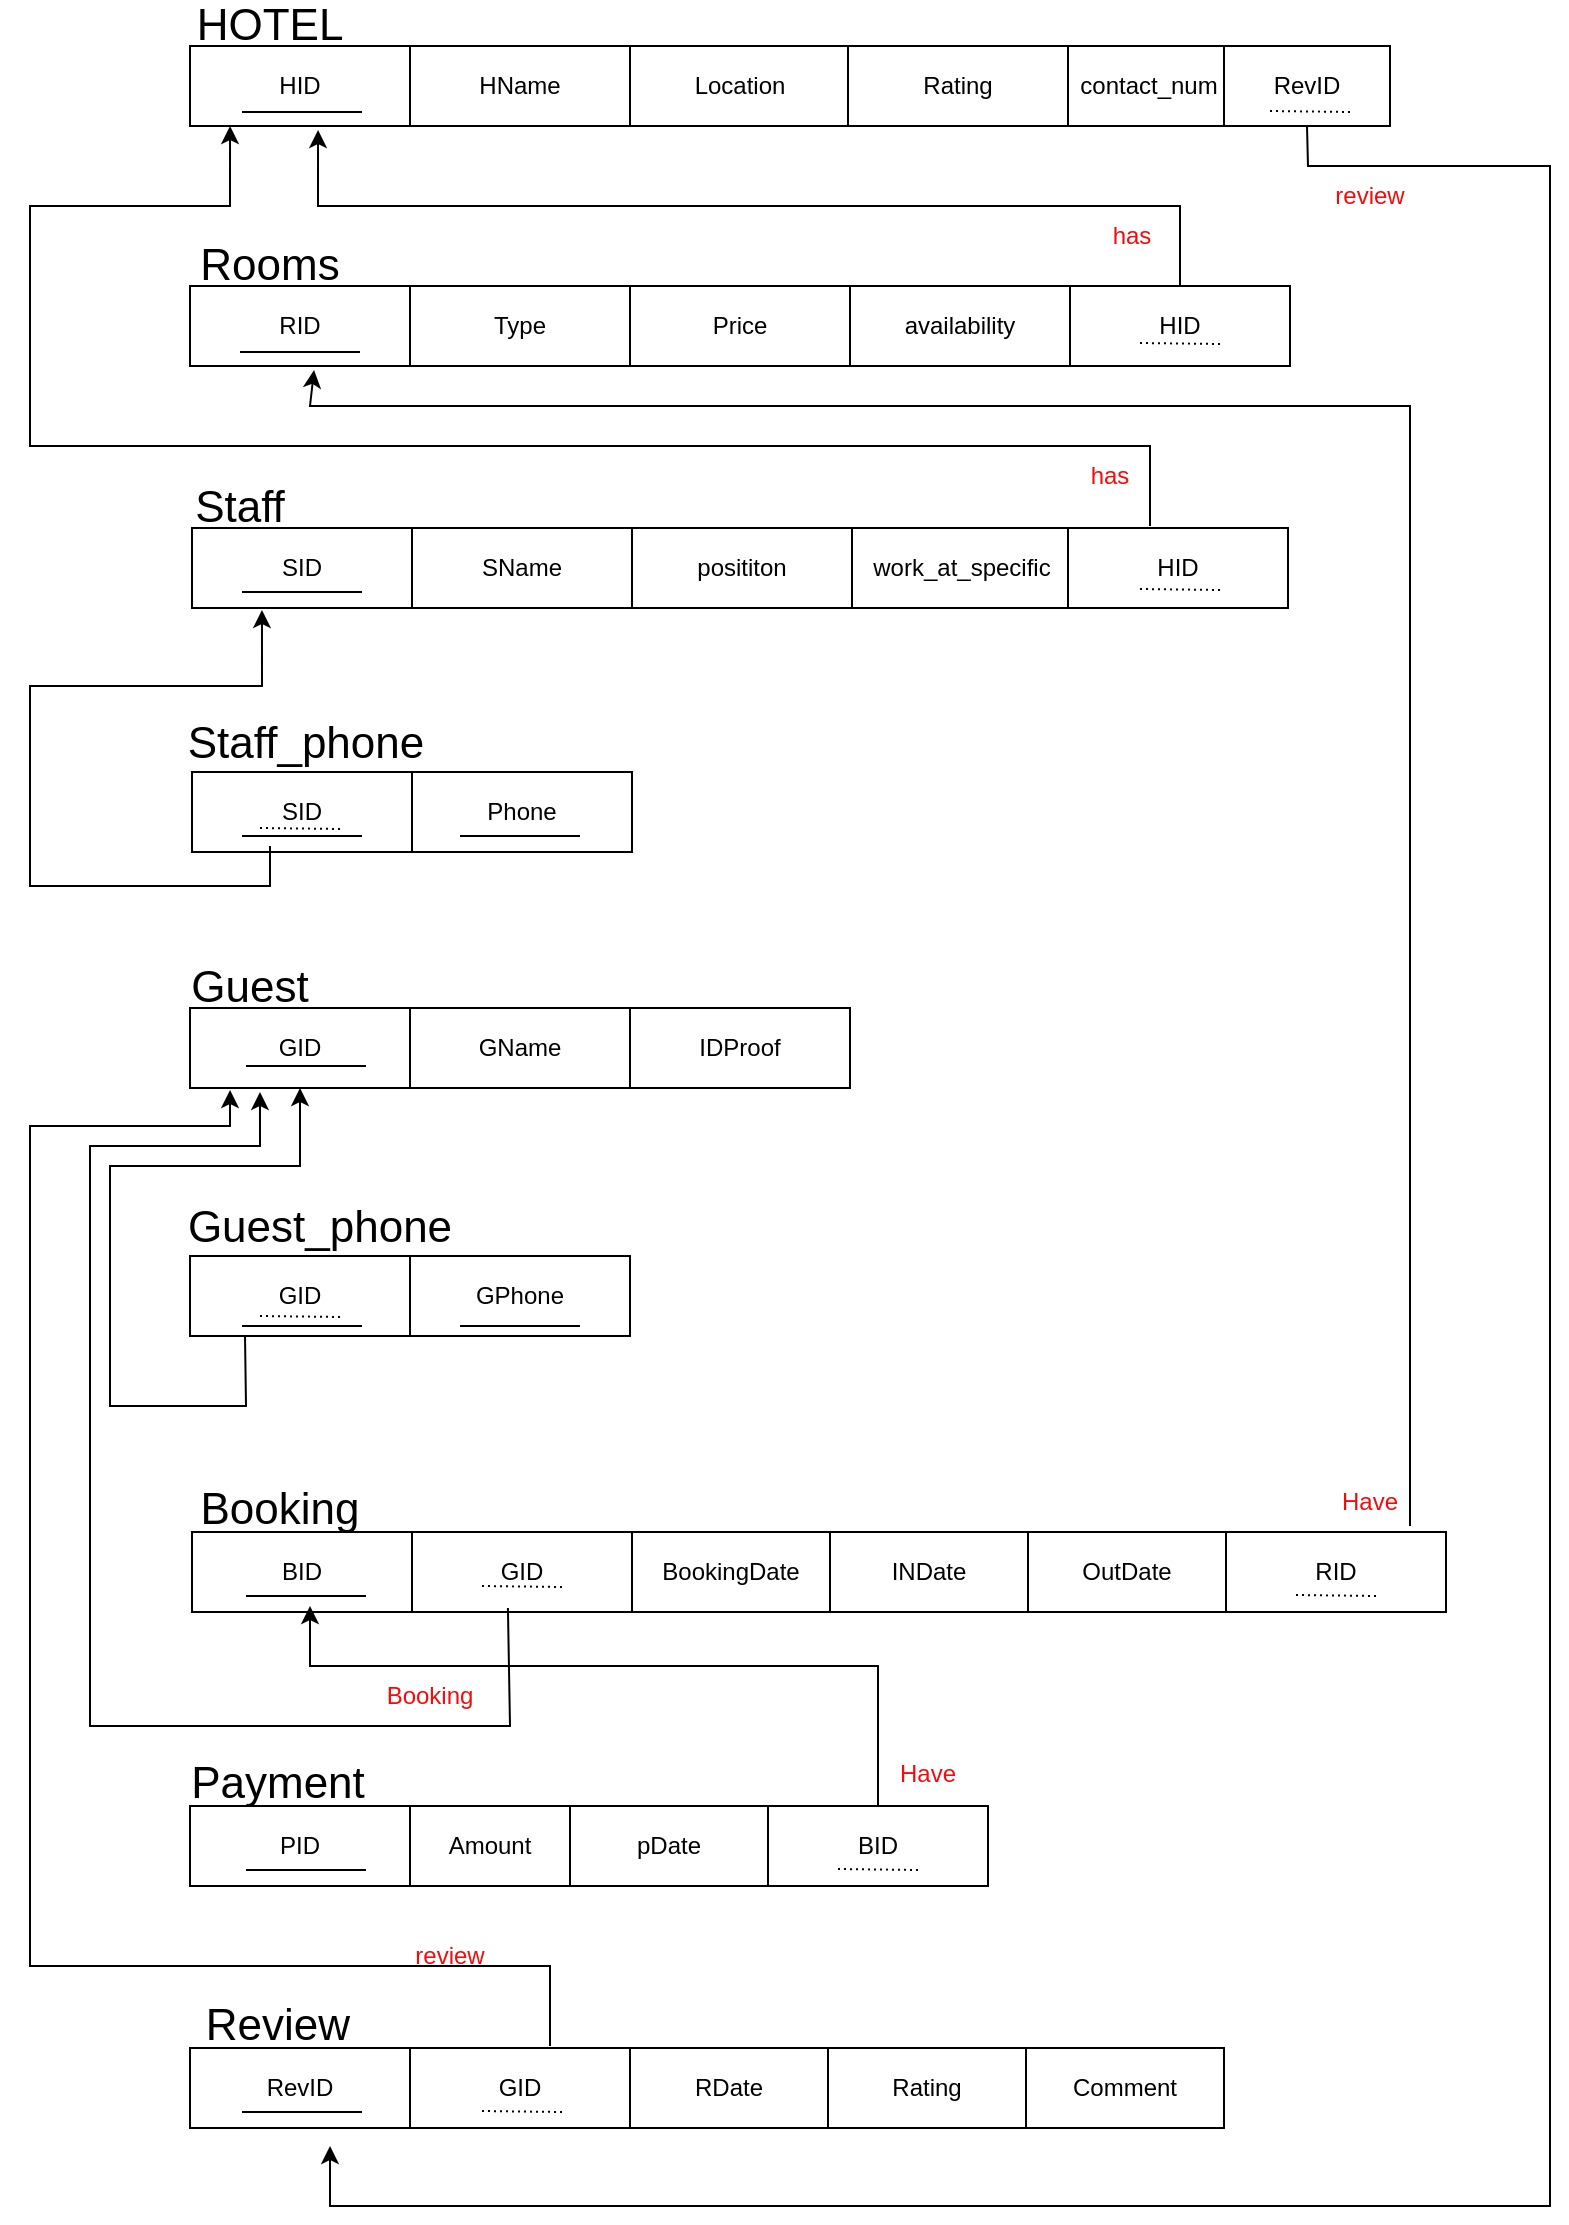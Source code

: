 <mxfile version="24.8.3">
  <diagram name="Page-1" id="YfJ0ZVoNLYwd-vBZIwG5">
    <mxGraphModel dx="1314" dy="766" grid="1" gridSize="10" guides="1" tooltips="1" connect="1" arrows="1" fold="1" page="1" pageScale="1" pageWidth="850" pageHeight="1100" math="0" shadow="0">
      <root>
        <mxCell id="0" />
        <mxCell id="1" parent="0" />
        <mxCell id="ApByVtTv0u2YpeSsVekr-3" value="&lt;font style=&quot;font-size: 22px;&quot;&gt;HOTEL&lt;/font&gt;" style="text;html=1;align=center;verticalAlign=middle;whiteSpace=wrap;rounded=0;" vertex="1" parent="1">
          <mxGeometry x="50" y="20" width="60" height="20" as="geometry" />
        </mxCell>
        <mxCell id="ApByVtTv0u2YpeSsVekr-4" value="" style="rounded=0;whiteSpace=wrap;html=1;" vertex="1" parent="1">
          <mxGeometry x="40" y="40" width="600" height="40" as="geometry" />
        </mxCell>
        <mxCell id="ApByVtTv0u2YpeSsVekr-5" value="HID" style="rounded=0;whiteSpace=wrap;html=1;" vertex="1" parent="1">
          <mxGeometry x="40" y="40" width="110" height="40" as="geometry" />
        </mxCell>
        <mxCell id="ApByVtTv0u2YpeSsVekr-6" value="HName" style="rounded=0;whiteSpace=wrap;html=1;" vertex="1" parent="1">
          <mxGeometry x="150" y="40" width="110" height="40" as="geometry" />
        </mxCell>
        <mxCell id="ApByVtTv0u2YpeSsVekr-7" value="Location" style="rounded=0;whiteSpace=wrap;html=1;" vertex="1" parent="1">
          <mxGeometry x="260" y="40" width="110" height="40" as="geometry" />
        </mxCell>
        <mxCell id="ApByVtTv0u2YpeSsVekr-8" value="Rating" style="rounded=0;whiteSpace=wrap;html=1;" vertex="1" parent="1">
          <mxGeometry x="369" y="40" width="110" height="40" as="geometry" />
        </mxCell>
        <mxCell id="ApByVtTv0u2YpeSsVekr-10" value="" style="rounded=0;whiteSpace=wrap;html=1;" vertex="1" parent="1">
          <mxGeometry x="40" y="160" width="430" height="40" as="geometry" />
        </mxCell>
        <mxCell id="ApByVtTv0u2YpeSsVekr-11" value="RID" style="rounded=0;whiteSpace=wrap;html=1;" vertex="1" parent="1">
          <mxGeometry x="40" y="160" width="110" height="40" as="geometry" />
        </mxCell>
        <mxCell id="ApByVtTv0u2YpeSsVekr-12" value="Type" style="rounded=0;whiteSpace=wrap;html=1;" vertex="1" parent="1">
          <mxGeometry x="150" y="160" width="110" height="40" as="geometry" />
        </mxCell>
        <mxCell id="ApByVtTv0u2YpeSsVekr-13" value="Price" style="rounded=0;whiteSpace=wrap;html=1;" vertex="1" parent="1">
          <mxGeometry x="260" y="160" width="110" height="40" as="geometry" />
        </mxCell>
        <mxCell id="ApByVtTv0u2YpeSsVekr-14" value="availability" style="rounded=0;whiteSpace=wrap;html=1;" vertex="1" parent="1">
          <mxGeometry x="370" y="160" width="110" height="40" as="geometry" />
        </mxCell>
        <mxCell id="ApByVtTv0u2YpeSsVekr-15" value="&lt;span style=&quot;font-size: 22px;&quot;&gt;Rooms&lt;/span&gt;" style="text;html=1;align=center;verticalAlign=middle;whiteSpace=wrap;rounded=0;" vertex="1" parent="1">
          <mxGeometry x="-40" y="140" width="240" height="20" as="geometry" />
        </mxCell>
        <mxCell id="ApByVtTv0u2YpeSsVekr-20" value="contact_num" style="rounded=0;whiteSpace=wrap;html=1;" vertex="1" parent="1">
          <mxGeometry x="479" y="40" width="81" height="40" as="geometry" />
        </mxCell>
        <mxCell id="ApByVtTv0u2YpeSsVekr-21" value="" style="rounded=0;whiteSpace=wrap;html=1;" vertex="1" parent="1">
          <mxGeometry x="41" y="281" width="430" height="40" as="geometry" />
        </mxCell>
        <mxCell id="ApByVtTv0u2YpeSsVekr-22" value="SID" style="rounded=0;whiteSpace=wrap;html=1;" vertex="1" parent="1">
          <mxGeometry x="41" y="281" width="110" height="40" as="geometry" />
        </mxCell>
        <mxCell id="ApByVtTv0u2YpeSsVekr-23" value="SName" style="rounded=0;whiteSpace=wrap;html=1;" vertex="1" parent="1">
          <mxGeometry x="151" y="281" width="110" height="40" as="geometry" />
        </mxCell>
        <mxCell id="ApByVtTv0u2YpeSsVekr-24" value="posititon" style="rounded=0;whiteSpace=wrap;html=1;" vertex="1" parent="1">
          <mxGeometry x="261" y="281" width="110" height="40" as="geometry" />
        </mxCell>
        <mxCell id="ApByVtTv0u2YpeSsVekr-25" value="work_at_specific" style="rounded=0;whiteSpace=wrap;html=1;" vertex="1" parent="1">
          <mxGeometry x="371" y="281" width="110" height="40" as="geometry" />
        </mxCell>
        <mxCell id="ApByVtTv0u2YpeSsVekr-26" value="&lt;span style=&quot;font-size: 22px;&quot;&gt;Staff&lt;/span&gt;" style="text;html=1;align=center;verticalAlign=middle;whiteSpace=wrap;rounded=0;" vertex="1" parent="1">
          <mxGeometry x="-55" y="261" width="240" height="20" as="geometry" />
        </mxCell>
        <mxCell id="ApByVtTv0u2YpeSsVekr-33" value="" style="rounded=0;whiteSpace=wrap;html=1;" vertex="1" parent="1">
          <mxGeometry x="41" y="403" width="209" height="40" as="geometry" />
        </mxCell>
        <mxCell id="ApByVtTv0u2YpeSsVekr-34" value="SID" style="rounded=0;whiteSpace=wrap;html=1;" vertex="1" parent="1">
          <mxGeometry x="41" y="403" width="110" height="40" as="geometry" />
        </mxCell>
        <mxCell id="ApByVtTv0u2YpeSsVekr-35" value="Phone" style="rounded=0;whiteSpace=wrap;html=1;" vertex="1" parent="1">
          <mxGeometry x="151" y="403" width="110" height="40" as="geometry" />
        </mxCell>
        <mxCell id="ApByVtTv0u2YpeSsVekr-37" value="&lt;span style=&quot;font-size: 22px;&quot;&gt;Staff_phone&lt;/span&gt;" style="text;html=1;align=center;verticalAlign=middle;whiteSpace=wrap;rounded=0;" vertex="1" parent="1">
          <mxGeometry x="-22" y="379" width="240" height="20" as="geometry" />
        </mxCell>
        <mxCell id="ApByVtTv0u2YpeSsVekr-38" value="" style="rounded=0;whiteSpace=wrap;html=1;" vertex="1" parent="1">
          <mxGeometry x="40" y="521" width="330" height="40" as="geometry" />
        </mxCell>
        <mxCell id="ApByVtTv0u2YpeSsVekr-39" value="GID" style="rounded=0;whiteSpace=wrap;html=1;" vertex="1" parent="1">
          <mxGeometry x="40" y="521" width="110" height="40" as="geometry" />
        </mxCell>
        <mxCell id="ApByVtTv0u2YpeSsVekr-40" value="GName" style="rounded=0;whiteSpace=wrap;html=1;" vertex="1" parent="1">
          <mxGeometry x="150" y="521" width="110" height="40" as="geometry" />
        </mxCell>
        <mxCell id="ApByVtTv0u2YpeSsVekr-41" value="IDProof" style="rounded=0;whiteSpace=wrap;html=1;" vertex="1" parent="1">
          <mxGeometry x="260" y="521" width="110" height="40" as="geometry" />
        </mxCell>
        <mxCell id="ApByVtTv0u2YpeSsVekr-43" value="&lt;span style=&quot;font-size: 22px;&quot;&gt;Guest&lt;/span&gt;" style="text;html=1;align=center;verticalAlign=middle;whiteSpace=wrap;rounded=0;" vertex="1" parent="1">
          <mxGeometry x="-50" y="501" width="240" height="20" as="geometry" />
        </mxCell>
        <mxCell id="ApByVtTv0u2YpeSsVekr-44" value="" style="rounded=0;whiteSpace=wrap;html=1;" vertex="1" parent="1">
          <mxGeometry x="40" y="645" width="209" height="40" as="geometry" />
        </mxCell>
        <mxCell id="ApByVtTv0u2YpeSsVekr-45" value="GID" style="rounded=0;whiteSpace=wrap;html=1;" vertex="1" parent="1">
          <mxGeometry x="40" y="645" width="110" height="40" as="geometry" />
        </mxCell>
        <mxCell id="ApByVtTv0u2YpeSsVekr-46" value="GPhone" style="rounded=0;whiteSpace=wrap;html=1;" vertex="1" parent="1">
          <mxGeometry x="150" y="645" width="110" height="40" as="geometry" />
        </mxCell>
        <mxCell id="ApByVtTv0u2YpeSsVekr-47" value="&lt;span style=&quot;font-size: 22px;&quot;&gt;Guest_phone&lt;/span&gt;" style="text;html=1;align=center;verticalAlign=middle;whiteSpace=wrap;rounded=0;" vertex="1" parent="1">
          <mxGeometry x="-15" y="621" width="240" height="20" as="geometry" />
        </mxCell>
        <mxCell id="ApByVtTv0u2YpeSsVekr-48" value="" style="rounded=0;whiteSpace=wrap;html=1;" vertex="1" parent="1">
          <mxGeometry x="41" y="783" width="509" height="40" as="geometry" />
        </mxCell>
        <mxCell id="ApByVtTv0u2YpeSsVekr-49" value="BID" style="rounded=0;whiteSpace=wrap;html=1;" vertex="1" parent="1">
          <mxGeometry x="41" y="783" width="110" height="40" as="geometry" />
        </mxCell>
        <mxCell id="ApByVtTv0u2YpeSsVekr-50" value="GID" style="rounded=0;whiteSpace=wrap;html=1;" vertex="1" parent="1">
          <mxGeometry x="151" y="783" width="110" height="40" as="geometry" />
        </mxCell>
        <mxCell id="ApByVtTv0u2YpeSsVekr-51" value="BookingDate" style="rounded=0;whiteSpace=wrap;html=1;" vertex="1" parent="1">
          <mxGeometry x="261" y="783" width="99" height="40" as="geometry" />
        </mxCell>
        <mxCell id="ApByVtTv0u2YpeSsVekr-52" value="&lt;span style=&quot;font-size: 22px;&quot;&gt;Booking&lt;/span&gt;" style="text;html=1;align=center;verticalAlign=middle;whiteSpace=wrap;rounded=0;" vertex="1" parent="1">
          <mxGeometry x="-35" y="762" width="240" height="20" as="geometry" />
        </mxCell>
        <mxCell id="ApByVtTv0u2YpeSsVekr-53" value="INDate" style="rounded=0;whiteSpace=wrap;html=1;" vertex="1" parent="1">
          <mxGeometry x="360" y="783" width="99" height="40" as="geometry" />
        </mxCell>
        <mxCell id="ApByVtTv0u2YpeSsVekr-54" value="OutDate" style="rounded=0;whiteSpace=wrap;html=1;" vertex="1" parent="1">
          <mxGeometry x="459" y="783" width="99" height="40" as="geometry" />
        </mxCell>
        <mxCell id="ApByVtTv0u2YpeSsVekr-55" value="" style="rounded=0;whiteSpace=wrap;html=1;" vertex="1" parent="1">
          <mxGeometry x="40" y="920" width="280" height="40" as="geometry" />
        </mxCell>
        <mxCell id="ApByVtTv0u2YpeSsVekr-56" value="PID" style="rounded=0;whiteSpace=wrap;html=1;" vertex="1" parent="1">
          <mxGeometry x="40" y="920" width="110" height="40" as="geometry" />
        </mxCell>
        <mxCell id="ApByVtTv0u2YpeSsVekr-58" value="Amount" style="rounded=0;whiteSpace=wrap;html=1;" vertex="1" parent="1">
          <mxGeometry x="150" y="920" width="80" height="40" as="geometry" />
        </mxCell>
        <mxCell id="ApByVtTv0u2YpeSsVekr-59" value="&lt;span style=&quot;font-size: 22px;&quot;&gt;Payment&lt;/span&gt;" style="text;html=1;align=center;verticalAlign=middle;whiteSpace=wrap;rounded=0;" vertex="1" parent="1">
          <mxGeometry x="-36" y="899" width="240" height="20" as="geometry" />
        </mxCell>
        <mxCell id="ApByVtTv0u2YpeSsVekr-60" value="pDate" style="rounded=0;whiteSpace=wrap;html=1;" vertex="1" parent="1">
          <mxGeometry x="230" y="920" width="99" height="40" as="geometry" />
        </mxCell>
        <mxCell id="ApByVtTv0u2YpeSsVekr-62" value="" style="rounded=0;whiteSpace=wrap;html=1;" vertex="1" parent="1">
          <mxGeometry x="40" y="1041" width="509" height="40" as="geometry" />
        </mxCell>
        <mxCell id="ApByVtTv0u2YpeSsVekr-63" value="RevID" style="rounded=0;whiteSpace=wrap;html=1;" vertex="1" parent="1">
          <mxGeometry x="40" y="1041" width="110" height="40" as="geometry" />
        </mxCell>
        <mxCell id="ApByVtTv0u2YpeSsVekr-64" value="GID" style="rounded=0;whiteSpace=wrap;html=1;" vertex="1" parent="1">
          <mxGeometry x="150" y="1041" width="110" height="40" as="geometry" />
        </mxCell>
        <mxCell id="ApByVtTv0u2YpeSsVekr-65" value="RDate" style="rounded=0;whiteSpace=wrap;html=1;" vertex="1" parent="1">
          <mxGeometry x="260" y="1041" width="99" height="40" as="geometry" />
        </mxCell>
        <mxCell id="ApByVtTv0u2YpeSsVekr-66" value="&lt;span style=&quot;font-size: 22px;&quot;&gt;Review&lt;/span&gt;" style="text;html=1;align=center;verticalAlign=middle;whiteSpace=wrap;rounded=0;" vertex="1" parent="1">
          <mxGeometry x="-36" y="1020" width="240" height="20" as="geometry" />
        </mxCell>
        <mxCell id="ApByVtTv0u2YpeSsVekr-67" value="Rating" style="rounded=0;whiteSpace=wrap;html=1;" vertex="1" parent="1">
          <mxGeometry x="359" y="1041" width="99" height="40" as="geometry" />
        </mxCell>
        <mxCell id="ApByVtTv0u2YpeSsVekr-68" value="Comment" style="rounded=0;whiteSpace=wrap;html=1;" vertex="1" parent="1">
          <mxGeometry x="458" y="1041" width="99" height="40" as="geometry" />
        </mxCell>
        <mxCell id="ApByVtTv0u2YpeSsVekr-70" value="" style="line;strokeWidth=1;rotatable=0;dashed=0;labelPosition=right;align=left;verticalAlign=middle;spacingTop=0;spacingLeft=6;points=[];portConstraint=eastwest;" vertex="1" parent="1">
          <mxGeometry x="66" y="68" width="60" height="10" as="geometry" />
        </mxCell>
        <mxCell id="ApByVtTv0u2YpeSsVekr-71" value="" style="line;strokeWidth=1;rotatable=0;dashed=0;labelPosition=right;align=left;verticalAlign=middle;spacingTop=0;spacingLeft=6;points=[];portConstraint=eastwest;" vertex="1" parent="1">
          <mxGeometry x="65" y="188" width="60" height="10" as="geometry" />
        </mxCell>
        <mxCell id="ApByVtTv0u2YpeSsVekr-72" value="" style="line;strokeWidth=1;rotatable=0;dashed=0;labelPosition=right;align=left;verticalAlign=middle;spacingTop=0;spacingLeft=6;points=[];portConstraint=eastwest;" vertex="1" parent="1">
          <mxGeometry x="66" y="308" width="60" height="10" as="geometry" />
        </mxCell>
        <mxCell id="ApByVtTv0u2YpeSsVekr-73" value="" style="line;strokeWidth=1;rotatable=0;dashed=0;labelPosition=right;align=left;verticalAlign=middle;spacingTop=0;spacingLeft=6;points=[];portConstraint=eastwest;" vertex="1" parent="1">
          <mxGeometry x="66" y="430" width="60" height="10" as="geometry" />
        </mxCell>
        <mxCell id="ApByVtTv0u2YpeSsVekr-74" value="" style="line;strokeWidth=1;rotatable=0;dashed=0;labelPosition=right;align=left;verticalAlign=middle;spacingTop=0;spacingLeft=6;points=[];portConstraint=eastwest;" vertex="1" parent="1">
          <mxGeometry x="175" y="430" width="60" height="10" as="geometry" />
        </mxCell>
        <mxCell id="ApByVtTv0u2YpeSsVekr-75" value="" style="endArrow=none;html=1;rounded=0;dashed=1;dashPattern=1 2;" edge="1" parent="1">
          <mxGeometry relative="1" as="geometry">
            <mxPoint x="75" y="431" as="sourcePoint" />
            <mxPoint x="115" y="431.5" as="targetPoint" />
          </mxGeometry>
        </mxCell>
        <mxCell id="ApByVtTv0u2YpeSsVekr-77" value="" style="line;strokeWidth=1;rotatable=0;dashed=0;labelPosition=right;align=left;verticalAlign=middle;spacingTop=0;spacingLeft=6;points=[];portConstraint=eastwest;" vertex="1" parent="1">
          <mxGeometry x="68" y="545" width="60" height="10" as="geometry" />
        </mxCell>
        <mxCell id="ApByVtTv0u2YpeSsVekr-78" value="" style="line;strokeWidth=1;rotatable=0;dashed=0;labelPosition=right;align=left;verticalAlign=middle;spacingTop=0;spacingLeft=6;points=[];portConstraint=eastwest;" vertex="1" parent="1">
          <mxGeometry x="66" y="675" width="60" height="10" as="geometry" />
        </mxCell>
        <mxCell id="ApByVtTv0u2YpeSsVekr-79" value="" style="line;strokeWidth=1;rotatable=0;dashed=0;labelPosition=right;align=left;verticalAlign=middle;spacingTop=0;spacingLeft=6;points=[];portConstraint=eastwest;" vertex="1" parent="1">
          <mxGeometry x="175" y="675" width="60" height="10" as="geometry" />
        </mxCell>
        <mxCell id="ApByVtTv0u2YpeSsVekr-80" value="" style="line;strokeWidth=1;rotatable=0;dashed=0;labelPosition=right;align=left;verticalAlign=middle;spacingTop=0;spacingLeft=6;points=[];portConstraint=eastwest;" vertex="1" parent="1">
          <mxGeometry x="68" y="810" width="60" height="10" as="geometry" />
        </mxCell>
        <mxCell id="ApByVtTv0u2YpeSsVekr-81" value="" style="line;strokeWidth=1;rotatable=0;dashed=0;labelPosition=right;align=left;verticalAlign=middle;spacingTop=0;spacingLeft=6;points=[];portConstraint=eastwest;" vertex="1" parent="1">
          <mxGeometry x="68" y="947" width="60" height="10" as="geometry" />
        </mxCell>
        <mxCell id="ApByVtTv0u2YpeSsVekr-82" value="" style="line;strokeWidth=1;rotatable=0;dashed=0;labelPosition=right;align=left;verticalAlign=middle;spacingTop=0;spacingLeft=6;points=[];portConstraint=eastwest;" vertex="1" parent="1">
          <mxGeometry x="66" y="1068" width="60" height="10" as="geometry" />
        </mxCell>
        <mxCell id="ApByVtTv0u2YpeSsVekr-83" value="" style="endArrow=none;html=1;rounded=0;dashed=1;dashPattern=1 2;" edge="1" parent="1">
          <mxGeometry relative="1" as="geometry">
            <mxPoint x="75" y="675" as="sourcePoint" />
            <mxPoint x="115" y="675.5" as="targetPoint" />
          </mxGeometry>
        </mxCell>
        <mxCell id="ApByVtTv0u2YpeSsVekr-84" value="" style="endArrow=none;html=1;rounded=0;dashed=1;dashPattern=1 2;" edge="1" parent="1">
          <mxGeometry relative="1" as="geometry">
            <mxPoint x="186" y="810" as="sourcePoint" />
            <mxPoint x="226" y="810.5" as="targetPoint" />
          </mxGeometry>
        </mxCell>
        <mxCell id="ApByVtTv0u2YpeSsVekr-86" value="" style="endArrow=none;html=1;rounded=0;dashed=1;dashPattern=1 2;" edge="1" parent="1">
          <mxGeometry relative="1" as="geometry">
            <mxPoint x="186" y="1072.5" as="sourcePoint" />
            <mxPoint x="226" y="1073" as="targetPoint" />
          </mxGeometry>
        </mxCell>
        <mxCell id="ApByVtTv0u2YpeSsVekr-87" value="" style="endArrow=classic;html=1;rounded=0;entryX=0.318;entryY=1.025;entryDx=0;entryDy=0;entryPerimeter=0;" edge="1" parent="1" target="ApByVtTv0u2YpeSsVekr-22">
          <mxGeometry width="50" height="50" relative="1" as="geometry">
            <mxPoint x="80" y="440" as="sourcePoint" />
            <mxPoint x="160" y="360" as="targetPoint" />
            <Array as="points">
              <mxPoint x="80" y="460" />
              <mxPoint x="-40" y="460" />
              <mxPoint x="-40" y="360" />
              <mxPoint x="76" y="360" />
            </Array>
          </mxGeometry>
        </mxCell>
        <mxCell id="ApByVtTv0u2YpeSsVekr-88" value="" style="endArrow=classic;html=1;rounded=0;exitX=0.25;exitY=1;exitDx=0;exitDy=0;entryX=0.5;entryY=1;entryDx=0;entryDy=0;" edge="1" parent="1" source="ApByVtTv0u2YpeSsVekr-45" target="ApByVtTv0u2YpeSsVekr-39">
          <mxGeometry width="50" height="50" relative="1" as="geometry">
            <mxPoint x="120" y="720" as="sourcePoint" />
            <mxPoint x="140" y="600" as="targetPoint" />
            <Array as="points">
              <mxPoint x="68" y="720" />
              <mxPoint y="720" />
              <mxPoint y="600" />
              <mxPoint x="95" y="600" />
            </Array>
          </mxGeometry>
        </mxCell>
        <mxCell id="ApByVtTv0u2YpeSsVekr-89" value="" style="endArrow=classic;html=1;rounded=0;exitX=0.436;exitY=0.95;exitDx=0;exitDy=0;exitPerimeter=0;entryX=0.318;entryY=1.05;entryDx=0;entryDy=0;entryPerimeter=0;" edge="1" parent="1" source="ApByVtTv0u2YpeSsVekr-50" target="ApByVtTv0u2YpeSsVekr-39">
          <mxGeometry width="50" height="50" relative="1" as="geometry">
            <mxPoint x="220" y="880" as="sourcePoint" />
            <mxPoint x="130" y="690" as="targetPoint" />
            <Array as="points">
              <mxPoint x="200" y="880" />
              <mxPoint x="-10" y="880" />
              <mxPoint x="-10" y="750" />
              <mxPoint x="-10" y="590" />
              <mxPoint x="75" y="590" />
            </Array>
          </mxGeometry>
        </mxCell>
        <mxCell id="ApByVtTv0u2YpeSsVekr-91" value="" style="endArrow=classic;html=1;rounded=0;entryX=0.182;entryY=1.025;entryDx=0;entryDy=0;entryPerimeter=0;" edge="1" parent="1" target="ApByVtTv0u2YpeSsVekr-39">
          <mxGeometry width="50" height="50" relative="1" as="geometry">
            <mxPoint x="220" y="1040" as="sourcePoint" />
            <mxPoint x="68" y="570" as="targetPoint" />
            <Array as="points">
              <mxPoint x="220" y="1000" />
              <mxPoint x="-40" y="1000" />
              <mxPoint x="-40" y="720" />
              <mxPoint x="-40" y="580" />
              <mxPoint x="60" y="580" />
            </Array>
          </mxGeometry>
        </mxCell>
        <mxCell id="ApByVtTv0u2YpeSsVekr-93" value="&lt;font color=&quot;#f20d0d&quot;&gt;Booking&lt;/font&gt;" style="text;html=1;align=center;verticalAlign=middle;whiteSpace=wrap;rounded=0;" vertex="1" parent="1">
          <mxGeometry x="130" y="850" width="60" height="30" as="geometry" />
        </mxCell>
        <mxCell id="ApByVtTv0u2YpeSsVekr-95" value="&lt;font color=&quot;#f20d0d&quot;&gt;review&lt;/font&gt;" style="text;html=1;align=center;verticalAlign=middle;whiteSpace=wrap;rounded=0;" vertex="1" parent="1">
          <mxGeometry x="140" y="980" width="60" height="30" as="geometry" />
        </mxCell>
        <mxCell id="ApByVtTv0u2YpeSsVekr-96" value="RevID" style="rounded=0;whiteSpace=wrap;html=1;" vertex="1" parent="1">
          <mxGeometry x="557" y="40" width="83" height="40" as="geometry" />
        </mxCell>
        <mxCell id="ApByVtTv0u2YpeSsVekr-97" value="" style="endArrow=none;html=1;rounded=0;dashed=1;dashPattern=1 2;" edge="1" parent="1">
          <mxGeometry relative="1" as="geometry">
            <mxPoint x="580" y="72.5" as="sourcePoint" />
            <mxPoint x="620" y="73" as="targetPoint" />
          </mxGeometry>
        </mxCell>
        <mxCell id="ApByVtTv0u2YpeSsVekr-98" value="" style="endArrow=classic;html=1;rounded=0;exitX=0.5;exitY=1;exitDx=0;exitDy=0;" edge="1" parent="1" source="ApByVtTv0u2YpeSsVekr-96">
          <mxGeometry width="50" height="50" relative="1" as="geometry">
            <mxPoint x="120" y="600" as="sourcePoint" />
            <mxPoint x="110" y="1090" as="targetPoint" />
            <Array as="points">
              <mxPoint x="599" y="100" />
              <mxPoint x="720" y="100" />
              <mxPoint x="720" y="600" />
              <mxPoint x="720" y="760" />
              <mxPoint x="720" y="1120" />
              <mxPoint x="110" y="1120" />
            </Array>
          </mxGeometry>
        </mxCell>
        <mxCell id="ApByVtTv0u2YpeSsVekr-99" value="&lt;font color=&quot;#f20d0d&quot;&gt;review&lt;/font&gt;" style="text;html=1;align=center;verticalAlign=middle;whiteSpace=wrap;rounded=0;" vertex="1" parent="1">
          <mxGeometry x="600" y="100" width="60" height="30" as="geometry" />
        </mxCell>
        <mxCell id="ApByVtTv0u2YpeSsVekr-101" value="HID" style="rounded=0;whiteSpace=wrap;html=1;" vertex="1" parent="1">
          <mxGeometry x="480" y="160" width="110" height="40" as="geometry" />
        </mxCell>
        <mxCell id="ApByVtTv0u2YpeSsVekr-102" value="" style="endArrow=none;html=1;rounded=0;dashed=1;dashPattern=1 2;" edge="1" parent="1">
          <mxGeometry relative="1" as="geometry">
            <mxPoint x="515" y="188.5" as="sourcePoint" />
            <mxPoint x="555" y="189" as="targetPoint" />
          </mxGeometry>
        </mxCell>
        <mxCell id="ApByVtTv0u2YpeSsVekr-103" value="" style="endArrow=classic;html=1;rounded=0;exitX=0.5;exitY=0;exitDx=0;exitDy=0;entryX=0.582;entryY=1.05;entryDx=0;entryDy=0;entryPerimeter=0;" edge="1" parent="1" source="ApByVtTv0u2YpeSsVekr-101" target="ApByVtTv0u2YpeSsVekr-5">
          <mxGeometry width="50" height="50" relative="1" as="geometry">
            <mxPoint x="520" y="140" as="sourcePoint" />
            <mxPoint x="110" y="120" as="targetPoint" />
            <Array as="points">
              <mxPoint x="535" y="120" />
              <mxPoint x="104" y="120" />
            </Array>
          </mxGeometry>
        </mxCell>
        <mxCell id="ApByVtTv0u2YpeSsVekr-104" value="&lt;font color=&quot;#f20d0d&quot;&gt;has&lt;/font&gt;" style="text;html=1;align=center;verticalAlign=middle;whiteSpace=wrap;rounded=0;" vertex="1" parent="1">
          <mxGeometry x="481" y="120" width="60" height="30" as="geometry" />
        </mxCell>
        <mxCell id="ApByVtTv0u2YpeSsVekr-105" value="HID" style="rounded=0;whiteSpace=wrap;html=1;" vertex="1" parent="1">
          <mxGeometry x="479" y="281" width="110" height="40" as="geometry" />
        </mxCell>
        <mxCell id="ApByVtTv0u2YpeSsVekr-106" value="" style="endArrow=none;html=1;rounded=0;dashed=1;dashPattern=1 2;" edge="1" parent="1">
          <mxGeometry relative="1" as="geometry">
            <mxPoint x="515" y="311.5" as="sourcePoint" />
            <mxPoint x="555" y="312" as="targetPoint" />
          </mxGeometry>
        </mxCell>
        <mxCell id="ApByVtTv0u2YpeSsVekr-107" value="" style="endArrow=classic;html=1;rounded=0;entryX=0.182;entryY=1;entryDx=0;entryDy=0;entryPerimeter=0;" edge="1" parent="1" target="ApByVtTv0u2YpeSsVekr-5">
          <mxGeometry width="50" height="50" relative="1" as="geometry">
            <mxPoint x="520" y="280" as="sourcePoint" />
            <mxPoint x="-40" y="80" as="targetPoint" />
            <Array as="points">
              <mxPoint x="520" y="240" />
              <mxPoint x="-40" y="240" />
              <mxPoint x="-40" y="120" />
              <mxPoint x="60" y="120" />
            </Array>
          </mxGeometry>
        </mxCell>
        <mxCell id="ApByVtTv0u2YpeSsVekr-108" value="&lt;font color=&quot;#f20d0d&quot;&gt;has&lt;/font&gt;" style="text;html=1;align=center;verticalAlign=middle;whiteSpace=wrap;rounded=0;" vertex="1" parent="1">
          <mxGeometry x="470" y="240" width="60" height="30" as="geometry" />
        </mxCell>
        <mxCell id="ApByVtTv0u2YpeSsVekr-109" value="&lt;font color=&quot;#f20d0d&quot;&gt;Have&lt;/font&gt;" style="text;html=1;align=center;verticalAlign=middle;whiteSpace=wrap;rounded=0;" vertex="1" parent="1">
          <mxGeometry x="600" y="753" width="60" height="30" as="geometry" />
        </mxCell>
        <mxCell id="ApByVtTv0u2YpeSsVekr-110" value="RID" style="rounded=0;whiteSpace=wrap;html=1;" vertex="1" parent="1">
          <mxGeometry x="558" y="783" width="110" height="40" as="geometry" />
        </mxCell>
        <mxCell id="ApByVtTv0u2YpeSsVekr-111" value="" style="endArrow=classic;html=1;rounded=0;entryX=0.564;entryY=1.05;entryDx=0;entryDy=0;entryPerimeter=0;" edge="1" parent="1" target="ApByVtTv0u2YpeSsVekr-11">
          <mxGeometry width="50" height="50" relative="1" as="geometry">
            <mxPoint x="650" y="780" as="sourcePoint" />
            <mxPoint x="102" y="204" as="targetPoint" />
            <Array as="points">
              <mxPoint x="650" y="660" />
              <mxPoint x="650" y="600" />
              <mxPoint x="650" y="410" />
              <mxPoint x="650" y="220" />
              <mxPoint x="100" y="220" />
            </Array>
          </mxGeometry>
        </mxCell>
        <mxCell id="ApByVtTv0u2YpeSsVekr-112" value="" style="endArrow=none;html=1;rounded=0;dashed=1;dashPattern=1 2;" edge="1" parent="1">
          <mxGeometry relative="1" as="geometry">
            <mxPoint x="593" y="814.5" as="sourcePoint" />
            <mxPoint x="633" y="815" as="targetPoint" />
          </mxGeometry>
        </mxCell>
        <mxCell id="ApByVtTv0u2YpeSsVekr-113" value="&lt;font color=&quot;#f20d0d&quot;&gt;Have&lt;/font&gt;" style="text;html=1;align=center;verticalAlign=middle;whiteSpace=wrap;rounded=0;" vertex="1" parent="1">
          <mxGeometry x="378.5" y="889" width="60" height="30" as="geometry" />
        </mxCell>
        <mxCell id="ApByVtTv0u2YpeSsVekr-114" value="BID" style="rounded=0;whiteSpace=wrap;html=1;" vertex="1" parent="1">
          <mxGeometry x="329" y="920" width="110" height="40" as="geometry" />
        </mxCell>
        <mxCell id="ApByVtTv0u2YpeSsVekr-115" value="" style="endArrow=none;html=1;rounded=0;dashed=1;dashPattern=1 2;" edge="1" parent="1">
          <mxGeometry relative="1" as="geometry">
            <mxPoint x="364" y="951.5" as="sourcePoint" />
            <mxPoint x="404" y="952" as="targetPoint" />
          </mxGeometry>
        </mxCell>
        <mxCell id="ApByVtTv0u2YpeSsVekr-116" value="" style="endArrow=classic;html=1;rounded=0;exitX=0.5;exitY=0;exitDx=0;exitDy=0;" edge="1" parent="1" source="ApByVtTv0u2YpeSsVekr-114">
          <mxGeometry width="50" height="50" relative="1" as="geometry">
            <mxPoint x="400" y="790" as="sourcePoint" />
            <mxPoint x="100" y="820" as="targetPoint" />
            <Array as="points">
              <mxPoint x="384" y="850" />
              <mxPoint x="230" y="850" />
              <mxPoint x="100" y="850" />
              <mxPoint x="100" y="830" />
            </Array>
          </mxGeometry>
        </mxCell>
      </root>
    </mxGraphModel>
  </diagram>
</mxfile>
